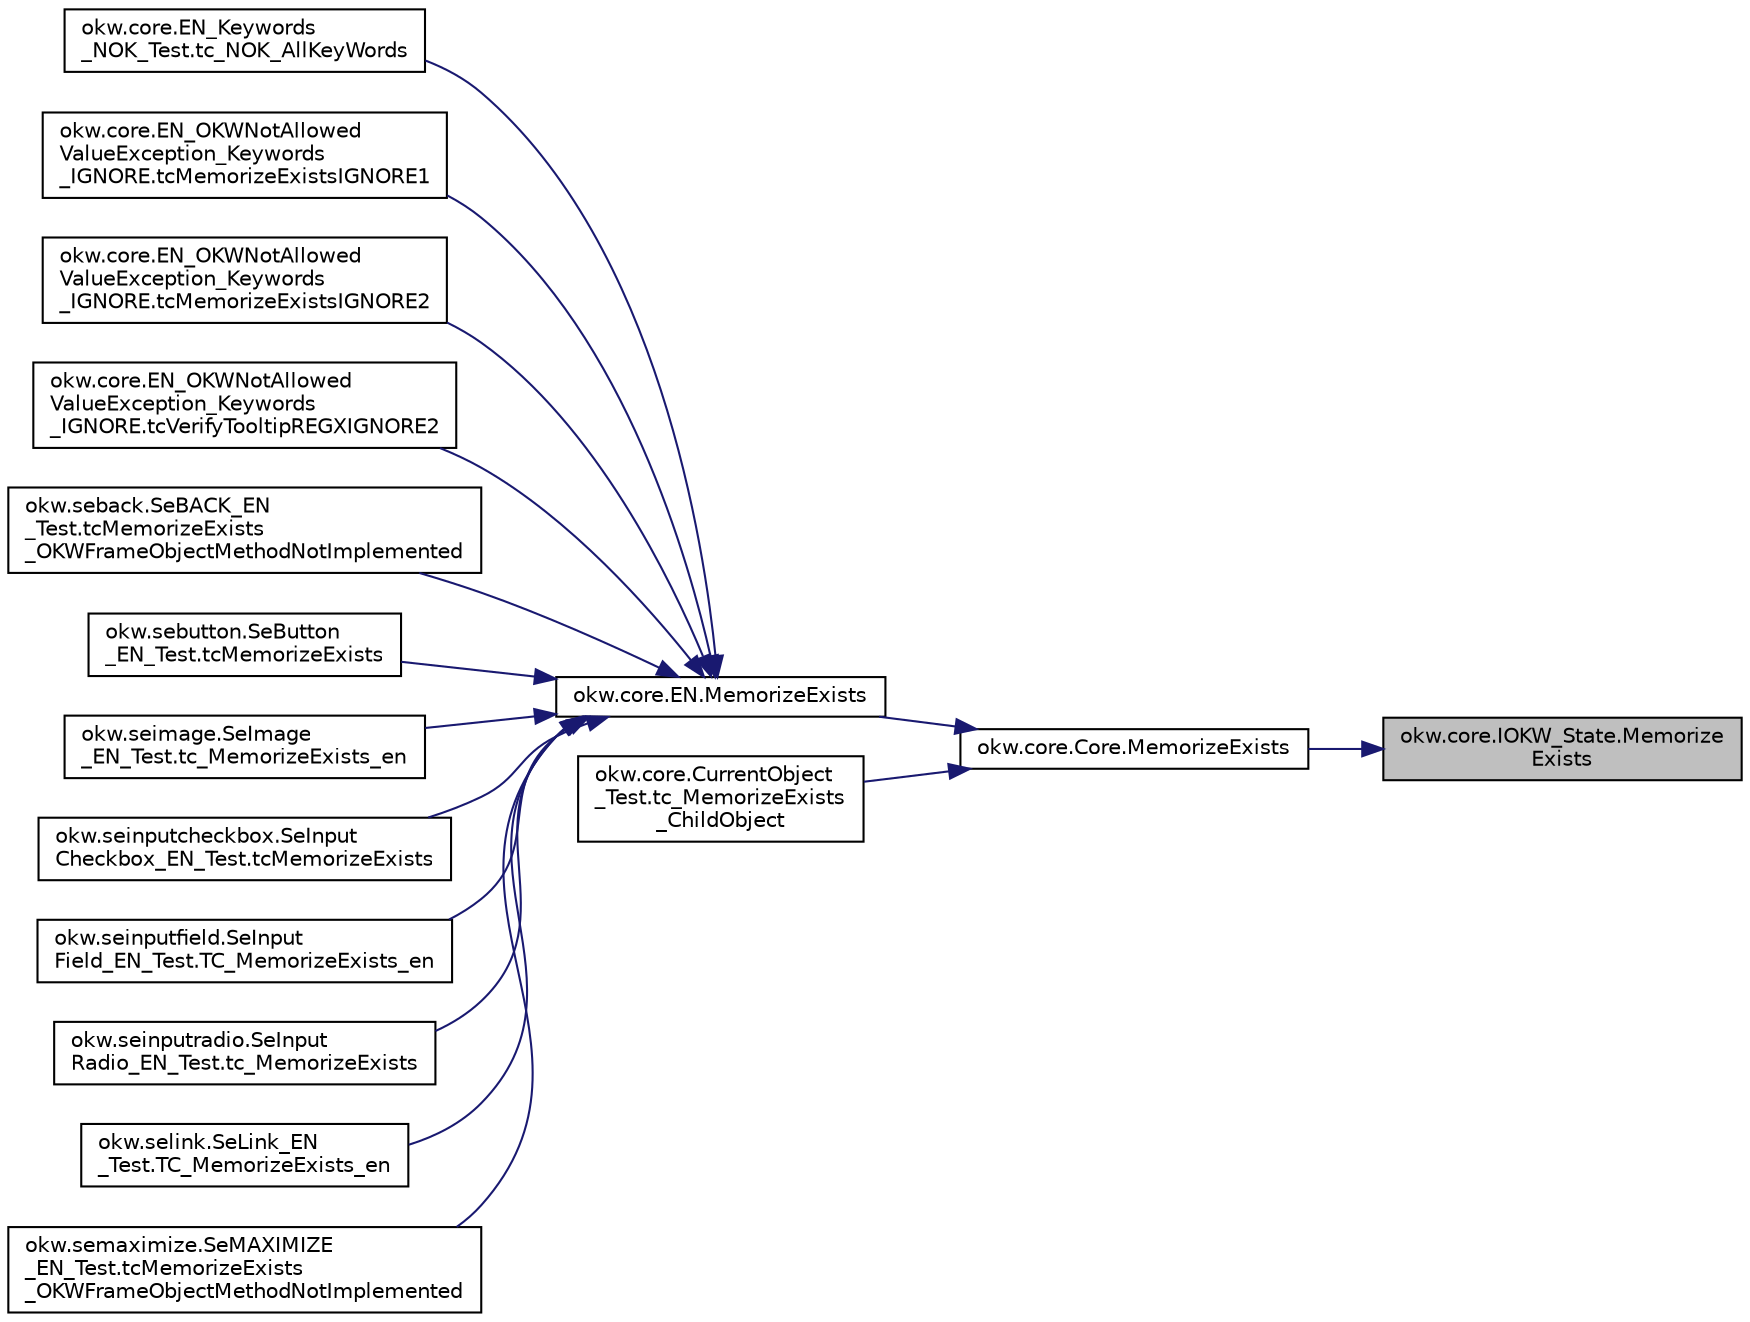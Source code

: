 digraph "okw.core.IOKW_State.MemorizeExists"
{
 // INTERACTIVE_SVG=YES
 // LATEX_PDF_SIZE
  edge [fontname="Helvetica",fontsize="10",labelfontname="Helvetica",labelfontsize="10"];
  node [fontname="Helvetica",fontsize="10",shape=record];
  rankdir="RL";
  Node1175 [label="okw.core.IOKW_State.Memorize\lExists",height=0.2,width=0.4,color="black", fillcolor="grey75", style="filled", fontcolor="black",tooltip="Merkt sich den aktuell existierenden Zustand des Objekts."];
  Node1175 -> Node1176 [dir="back",color="midnightblue",fontsize="10",style="solid",fontname="Helvetica"];
  Node1176 [label="okw.core.Core.MemorizeExists",height=0.2,width=0.4,color="black", fillcolor="white", style="filled",URL="$classokw_1_1core_1_1_core.html#aa658863b5193d66b93b5e71ad3785e47",tooltip="Merkt sich den aktuell existierenden Zustand des Objekts."];
  Node1176 -> Node1177 [dir="back",color="midnightblue",fontsize="10",style="solid",fontname="Helvetica"];
  Node1177 [label="okw.core.EN.MemorizeExists",height=0.2,width=0.4,color="black", fillcolor="white", style="filled",URL="$classokw_1_1core_1_1_e_n.html#ade0e99fc98003c07a04465301c0ed1ce",tooltip="Merkt sich den aktuell existierenden Zustand des Objekts."];
  Node1177 -> Node1178 [dir="back",color="midnightblue",fontsize="10",style="solid",fontname="Helvetica"];
  Node1178 [label="okw.core.EN_Keywords\l_NOK_Test.tc_NOK_AllKeyWords",height=0.2,width=0.4,color="black", fillcolor="white", style="filled",URL="$classokw_1_1core_1_1_e_n___keywords___n_o_k___test.html#a81a960a2341dfb0e27da7871291c84dc",tooltip="Prüft methoden aufruf für einen einfachen Click."];
  Node1177 -> Node1179 [dir="back",color="midnightblue",fontsize="10",style="solid",fontname="Helvetica"];
  Node1179 [label="okw.core.EN_OKWNotAllowed\lValueException_Keywords\l_IGNORE.tcMemorizeExistsIGNORE1",height=0.2,width=0.4,color="black", fillcolor="white", style="filled",URL="$classokw_1_1core_1_1_e_n___o_k_w_not_allowed_value_exception___keywords___i_g_n_o_r_e.html#a2d5e744cebcad10df3e1f28a5162e35c",tooltip="Prüft ob \"${IGNORE} \" die Ausnahme okw.exceptions.OKWNotAllowedValueException auslöst."];
  Node1177 -> Node1180 [dir="back",color="midnightblue",fontsize="10",style="solid",fontname="Helvetica"];
  Node1180 [label="okw.core.EN_OKWNotAllowed\lValueException_Keywords\l_IGNORE.tcMemorizeExistsIGNORE2",height=0.2,width=0.4,color="black", fillcolor="white", style="filled",URL="$classokw_1_1core_1_1_e_n___o_k_w_not_allowed_value_exception___keywords___i_g_n_o_r_e.html#af21c77e154bcd9e77b13bcf568e92060",tooltip="Prüft ob \"\"${IGNORE}${TCN}\" die Ausnahme okw.exceptions.OKWNotAllowedValueException auslöst."];
  Node1177 -> Node1181 [dir="back",color="midnightblue",fontsize="10",style="solid",fontname="Helvetica"];
  Node1181 [label="okw.core.EN_OKWNotAllowed\lValueException_Keywords\l_IGNORE.tcVerifyTooltipREGXIGNORE2",height=0.2,width=0.4,color="black", fillcolor="white", style="filled",URL="$classokw_1_1core_1_1_e_n___o_k_w_not_allowed_value_exception___keywords___i_g_n_o_r_e.html#a90c645249c15192fc5dca1370bb1307e",tooltip="Prüft ob \"\"${IGNORE}${TCN}\" die Ausnahme okw.exceptions.OKWNotAllowedValueException auslöst."];
  Node1177 -> Node1182 [dir="back",color="midnightblue",fontsize="10",style="solid",fontname="Helvetica"];
  Node1182 [label="okw.seback.SeBACK_EN\l_Test.tcMemorizeExists\l_OKWFrameObjectMethodNotImplemented",height=0.2,width=0.4,color="black", fillcolor="white", style="filled",URL="$classokw_1_1seback_1_1_se_b_a_c_k___e_n___test.html#ab13dca1b94071e39324f8a6cd3dd5509",tooltip="Testet das Schlüsselwort MemorizeExists( FN, Val ) eines SeBACK Prüfen."];
  Node1177 -> Node1183 [dir="back",color="midnightblue",fontsize="10",style="solid",fontname="Helvetica"];
  Node1183 [label="okw.sebutton.SeButton\l_EN_Test.tcMemorizeExists",height=0.2,width=0.4,color="black", fillcolor="white", style="filled",URL="$classokw_1_1sebutton_1_1_se_button___e_n___test.html#a97745013335ff6c2e45d428d6cd7e88d",tooltip="Test des Schlüsselwortes MemorizeExists für den GUI-Adapter SeButton."];
  Node1177 -> Node1184 [dir="back",color="midnightblue",fontsize="10",style="solid",fontname="Helvetica"];
  Node1184 [label="okw.seimage.SeImage\l_EN_Test.tc_MemorizeExists_en",height=0.2,width=0.4,color="black", fillcolor="white", style="filled",URL="$classokw_1_1seimage_1_1_se_image___e_n___test.html#ac66be228fbd3ba86ca561b77897c23ab",tooltip="Prüft die Methode MemorizeExists."];
  Node1177 -> Node1185 [dir="back",color="midnightblue",fontsize="10",style="solid",fontname="Helvetica"];
  Node1185 [label="okw.seinputcheckbox.SeInput\lCheckbox_EN_Test.tcMemorizeExists",height=0.2,width=0.4,color="black", fillcolor="white", style="filled",URL="$classokw_1_1seinputcheckbox_1_1_se_input_checkbox___e_n___test.html#a815d233835db7306800b4c1177acc0fb",tooltip="Logget ob ein vorhandenes objekt existiert."];
  Node1177 -> Node1186 [dir="back",color="midnightblue",fontsize="10",style="solid",fontname="Helvetica"];
  Node1186 [label="okw.seinputfield.SeInput\lField_EN_Test.TC_MemorizeExists_en",height=0.2,width=0.4,color="black", fillcolor="white", style="filled",URL="$classokw_1_1seinputfield_1_1_se_input_field___e_n___test.html#a22177b2f1f991689df54b51f78971d34",tooltip="Teste das Schlüsselwort MemorizeExists( FN, MemKey ) eines SeInputText Prüfen."];
  Node1177 -> Node1187 [dir="back",color="midnightblue",fontsize="10",style="solid",fontname="Helvetica"];
  Node1187 [label="okw.seinputradio.SeInput\lRadio_EN_Test.tc_MemorizeExists",height=0.2,width=0.4,color="black", fillcolor="white", style="filled",URL="$classokw_1_1seinputradio_1_1_se_input_radio___e_n___test.html#a3122cac1634d4b41646bb9d5f1a4ac92",tooltip="Test des Schlüsselwortes MemorizeExists für den GUI-Adapter SeInputRadio."];
  Node1177 -> Node1188 [dir="back",color="midnightblue",fontsize="10",style="solid",fontname="Helvetica"];
  Node1188 [label="okw.selink.SeLink_EN\l_Test.TC_MemorizeExists_en",height=0.2,width=0.4,color="black", fillcolor="white", style="filled",URL="$classokw_1_1selink_1_1_se_link___e_n___test.html#ae7611bb2c00b5149e8e996a9b53cad31",tooltip="Prüft die Methode SeLink.MemorizeToolTip."];
  Node1177 -> Node1189 [dir="back",color="midnightblue",fontsize="10",style="solid",fontname="Helvetica"];
  Node1189 [label="okw.semaximize.SeMAXIMIZE\l_EN_Test.tcMemorizeExists\l_OKWFrameObjectMethodNotImplemented",height=0.2,width=0.4,color="black", fillcolor="white", style="filled",URL="$classokw_1_1semaximize_1_1_se_m_a_x_i_m_i_z_e___e_n___test.html#ac15063cacbd86f99ffe1c4fea34056c8",tooltip="Testet das Schlüsselwort MemorizeExists( FN, Val ) eines SeMAXIMIZE Prüfen."];
  Node1176 -> Node1190 [dir="back",color="midnightblue",fontsize="10",style="solid",fontname="Helvetica"];
  Node1190 [label="okw.core.CurrentObject\l_Test.tc_MemorizeExists\l_ChildObject",height=0.2,width=0.4,color="black", fillcolor="white", style="filled",URL="$classokw_1_1core_1_1_current_object___test.html#aba4fbe7950a69a7ef19d8c74441645ff",tooltip="Testziel: Prüft den Aufruf der Methode MemorizeExists( FN, MemKey ) im ChildObject."];
}
